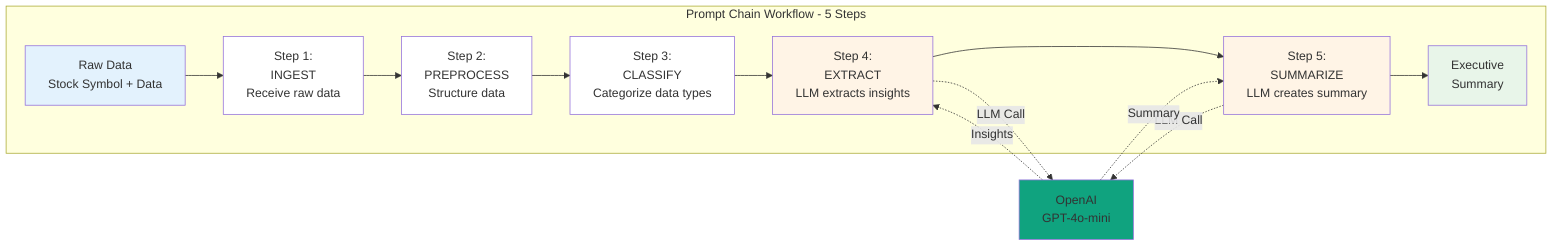 graph LR
    subgraph "Prompt Chain Workflow - 5 Steps"
        INPUT[Raw Data<br/>Stock Symbol + Data]
        
        S1[Step 1:<br/>INGEST<br/>Receive raw data]
        S2[Step 2:<br/>PREPROCESS<br/>Structure data]
        S3[Step 3:<br/>CLASSIFY<br/>Categorize data types]
        S4[Step 4:<br/>EXTRACT<br/>LLM extracts insights]
        S5[Step 5:<br/>SUMMARIZE<br/>LLM creates summary]
        
        OUTPUT[Executive<br/>Summary]
    end
    
    LLM[OpenAI<br/>GPT-4o-mini]
    
    INPUT --> S1
    S1 --> S2
    S2 --> S3
    S3 --> S4
    S4 -.LLM Call.-> LLM
    LLM -.Insights.-> S4
    S4 --> S5
    S5 -.LLM Call.-> LLM
    LLM -.Summary.-> S5
    S5 --> OUTPUT
    
    style INPUT fill:#e3f2fd
    style S1 fill:#fff
    style S2 fill:#fff
    style S3 fill:#fff
    style S4 fill:#fff4e6
    style S5 fill:#fff4e6
    style OUTPUT fill:#e8f5e9
    style LLM fill:#10a37f